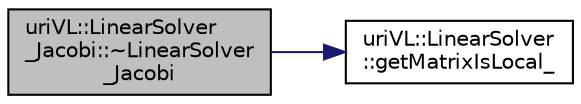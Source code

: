digraph "uriVL::LinearSolver_Jacobi::~LinearSolver_Jacobi"
{
  edge [fontname="Helvetica",fontsize="10",labelfontname="Helvetica",labelfontsize="10"];
  node [fontname="Helvetica",fontsize="10",shape=record];
  rankdir="LR";
  Node1 [label="uriVL::LinearSolver\l_Jacobi::~LinearSolver\l_Jacobi",height=0.2,width=0.4,color="black", fillcolor="grey75", style="filled", fontcolor="black"];
  Node1 -> Node2 [color="midnightblue",fontsize="10",style="solid",fontname="Helvetica"];
  Node2 [label="uriVL::LinearSolver\l::getMatrixIsLocal_",height=0.2,width=0.4,color="black", fillcolor="white", style="filled",URL="$classuriVL_1_1LinearSolver.html#a3d5eca9a5dddea576b1e9e1a650da956",tooltip="Reports whether the solver keeps a local copy of the SLE&#39;s matrix. "];
}

